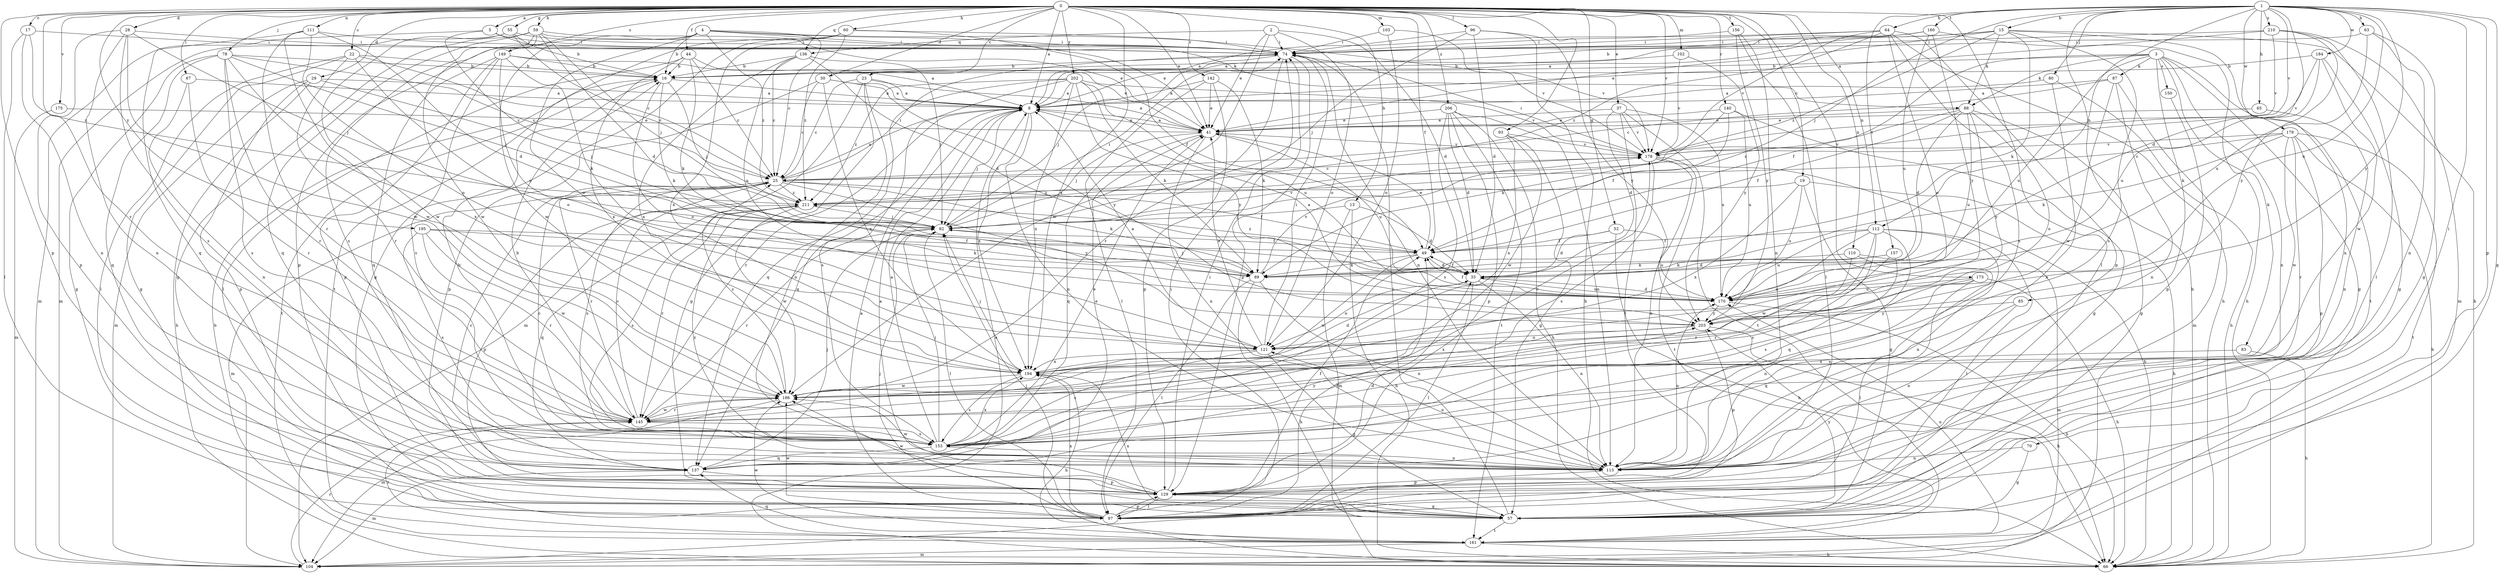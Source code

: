strict digraph  {
0;
1;
2;
3;
4;
5;
8;
13;
15;
16;
17;
19;
22;
23;
25;
28;
29;
30;
33;
37;
41;
44;
49;
52;
55;
57;
59;
60;
63;
64;
65;
66;
67;
70;
74;
78;
80;
82;
83;
85;
87;
88;
89;
93;
96;
97;
102;
103;
104;
110;
111;
112;
113;
121;
129;
136;
137;
140;
142;
145;
149;
150;
153;
156;
157;
160;
161;
170;
173;
175;
178;
179;
184;
186;
194;
195;
202;
203;
206;
210;
211;
0 -> 5  [label=a];
0 -> 8  [label=a];
0 -> 13  [label=b];
0 -> 17  [label=c];
0 -> 19  [label=c];
0 -> 22  [label=c];
0 -> 23  [label=c];
0 -> 28  [label=d];
0 -> 29  [label=d];
0 -> 30  [label=d];
0 -> 37  [label=e];
0 -> 41  [label=e];
0 -> 44  [label=f];
0 -> 49  [label=f];
0 -> 52  [label=g];
0 -> 55  [label=g];
0 -> 59  [label=h];
0 -> 60  [label=h];
0 -> 67  [label=i];
0 -> 78  [label=j];
0 -> 93  [label=l];
0 -> 96  [label=l];
0 -> 97  [label=l];
0 -> 102  [label=m];
0 -> 103  [label=m];
0 -> 110  [label=n];
0 -> 111  [label=n];
0 -> 112  [label=n];
0 -> 129  [label=p];
0 -> 136  [label=q];
0 -> 140  [label=r];
0 -> 142  [label=r];
0 -> 145  [label=r];
0 -> 149  [label=s];
0 -> 156  [label=t];
0 -> 173  [label=v];
0 -> 175  [label=v];
0 -> 178  [label=v];
0 -> 194  [label=x];
0 -> 195  [label=y];
0 -> 202  [label=y];
0 -> 206  [label=z];
1 -> 15  [label=b];
1 -> 33  [label=d];
1 -> 57  [label=g];
1 -> 63  [label=h];
1 -> 64  [label=h];
1 -> 65  [label=h];
1 -> 66  [label=h];
1 -> 70  [label=i];
1 -> 80  [label=j];
1 -> 82  [label=j];
1 -> 112  [label=n];
1 -> 129  [label=p];
1 -> 157  [label=t];
1 -> 160  [label=t];
1 -> 170  [label=u];
1 -> 178  [label=v];
1 -> 179  [label=w];
1 -> 184  [label=w];
1 -> 203  [label=y];
1 -> 210  [label=z];
2 -> 33  [label=d];
2 -> 41  [label=e];
2 -> 74  [label=i];
2 -> 121  [label=o];
2 -> 136  [label=q];
2 -> 186  [label=w];
3 -> 16  [label=b];
3 -> 49  [label=f];
3 -> 57  [label=g];
3 -> 83  [label=k];
3 -> 85  [label=k];
3 -> 87  [label=k];
3 -> 88  [label=k];
3 -> 113  [label=n];
3 -> 150  [label=s];
3 -> 161  [label=t];
3 -> 170  [label=u];
4 -> 16  [label=b];
4 -> 25  [label=c];
4 -> 41  [label=e];
4 -> 74  [label=i];
4 -> 121  [label=o];
4 -> 129  [label=p];
4 -> 178  [label=v];
4 -> 186  [label=w];
4 -> 211  [label=z];
5 -> 74  [label=i];
5 -> 88  [label=k];
5 -> 104  [label=m];
5 -> 211  [label=z];
8 -> 41  [label=e];
8 -> 82  [label=j];
8 -> 113  [label=n];
8 -> 137  [label=q];
8 -> 145  [label=r];
8 -> 194  [label=x];
13 -> 33  [label=d];
13 -> 66  [label=h];
13 -> 82  [label=j];
13 -> 104  [label=m];
15 -> 8  [label=a];
15 -> 41  [label=e];
15 -> 66  [label=h];
15 -> 74  [label=i];
15 -> 88  [label=k];
15 -> 89  [label=k];
15 -> 113  [label=n];
15 -> 153  [label=s];
15 -> 211  [label=z];
16 -> 8  [label=a];
16 -> 82  [label=j];
16 -> 89  [label=k];
16 -> 121  [label=o];
16 -> 161  [label=t];
17 -> 74  [label=i];
17 -> 97  [label=l];
17 -> 113  [label=n];
17 -> 211  [label=z];
19 -> 57  [label=g];
19 -> 66  [label=h];
19 -> 170  [label=u];
19 -> 194  [label=x];
19 -> 211  [label=z];
22 -> 16  [label=b];
22 -> 25  [label=c];
22 -> 57  [label=g];
22 -> 97  [label=l];
22 -> 121  [label=o];
22 -> 145  [label=r];
23 -> 8  [label=a];
23 -> 25  [label=c];
23 -> 41  [label=e];
23 -> 57  [label=g];
23 -> 104  [label=m];
23 -> 113  [label=n];
25 -> 8  [label=a];
25 -> 49  [label=f];
25 -> 74  [label=i];
25 -> 89  [label=k];
25 -> 104  [label=m];
25 -> 145  [label=r];
25 -> 153  [label=s];
25 -> 203  [label=y];
25 -> 211  [label=z];
28 -> 74  [label=i];
28 -> 82  [label=j];
28 -> 113  [label=n];
28 -> 129  [label=p];
28 -> 153  [label=s];
28 -> 186  [label=w];
29 -> 8  [label=a];
29 -> 66  [label=h];
29 -> 82  [label=j];
29 -> 104  [label=m];
29 -> 129  [label=p];
30 -> 8  [label=a];
30 -> 25  [label=c];
30 -> 129  [label=p];
30 -> 194  [label=x];
30 -> 203  [label=y];
33 -> 49  [label=f];
33 -> 97  [label=l];
33 -> 113  [label=n];
33 -> 121  [label=o];
33 -> 170  [label=u];
37 -> 33  [label=d];
37 -> 41  [label=e];
37 -> 97  [label=l];
37 -> 161  [label=t];
37 -> 170  [label=u];
37 -> 178  [label=v];
41 -> 8  [label=a];
41 -> 82  [label=j];
41 -> 113  [label=n];
41 -> 137  [label=q];
41 -> 170  [label=u];
41 -> 178  [label=v];
44 -> 16  [label=b];
44 -> 25  [label=c];
44 -> 41  [label=e];
44 -> 89  [label=k];
44 -> 97  [label=l];
44 -> 194  [label=x];
49 -> 33  [label=d];
49 -> 41  [label=e];
49 -> 89  [label=k];
49 -> 186  [label=w];
49 -> 211  [label=z];
52 -> 33  [label=d];
52 -> 49  [label=f];
52 -> 66  [label=h];
52 -> 170  [label=u];
55 -> 16  [label=b];
55 -> 25  [label=c];
55 -> 74  [label=i];
55 -> 104  [label=m];
55 -> 186  [label=w];
57 -> 74  [label=i];
57 -> 161  [label=t];
57 -> 194  [label=x];
57 -> 203  [label=y];
59 -> 33  [label=d];
59 -> 41  [label=e];
59 -> 57  [label=g];
59 -> 74  [label=i];
59 -> 82  [label=j];
59 -> 137  [label=q];
59 -> 153  [label=s];
59 -> 186  [label=w];
60 -> 49  [label=f];
60 -> 57  [label=g];
60 -> 74  [label=i];
60 -> 161  [label=t];
60 -> 194  [label=x];
60 -> 211  [label=z];
63 -> 57  [label=g];
63 -> 74  [label=i];
63 -> 113  [label=n];
63 -> 170  [label=u];
64 -> 8  [label=a];
64 -> 66  [label=h];
64 -> 74  [label=i];
64 -> 121  [label=o];
64 -> 129  [label=p];
64 -> 153  [label=s];
64 -> 178  [label=v];
64 -> 211  [label=z];
65 -> 41  [label=e];
65 -> 113  [label=n];
66 -> 8  [label=a];
66 -> 16  [label=b];
67 -> 8  [label=a];
67 -> 113  [label=n];
67 -> 145  [label=r];
70 -> 57  [label=g];
70 -> 113  [label=n];
74 -> 16  [label=b];
74 -> 82  [label=j];
74 -> 113  [label=n];
74 -> 129  [label=p];
74 -> 145  [label=r];
78 -> 16  [label=b];
78 -> 25  [label=c];
78 -> 57  [label=g];
78 -> 82  [label=j];
78 -> 137  [label=q];
78 -> 145  [label=r];
78 -> 153  [label=s];
78 -> 194  [label=x];
80 -> 8  [label=a];
80 -> 66  [label=h];
80 -> 113  [label=n];
82 -> 49  [label=f];
82 -> 74  [label=i];
82 -> 97  [label=l];
82 -> 145  [label=r];
82 -> 178  [label=v];
83 -> 66  [label=h];
83 -> 194  [label=x];
85 -> 113  [label=n];
85 -> 137  [label=q];
85 -> 203  [label=y];
87 -> 8  [label=a];
87 -> 25  [label=c];
87 -> 104  [label=m];
87 -> 113  [label=n];
87 -> 186  [label=w];
88 -> 33  [label=d];
88 -> 41  [label=e];
88 -> 49  [label=f];
88 -> 57  [label=g];
88 -> 121  [label=o];
88 -> 170  [label=u];
88 -> 203  [label=y];
88 -> 211  [label=z];
89 -> 66  [label=h];
89 -> 82  [label=j];
89 -> 97  [label=l];
89 -> 113  [label=n];
89 -> 178  [label=v];
93 -> 57  [label=g];
93 -> 178  [label=v];
93 -> 186  [label=w];
93 -> 194  [label=x];
96 -> 33  [label=d];
96 -> 66  [label=h];
96 -> 74  [label=i];
96 -> 82  [label=j];
96 -> 203  [label=y];
97 -> 8  [label=a];
97 -> 49  [label=f];
97 -> 74  [label=i];
97 -> 82  [label=j];
97 -> 129  [label=p];
97 -> 186  [label=w];
97 -> 194  [label=x];
102 -> 16  [label=b];
102 -> 178  [label=v];
102 -> 203  [label=y];
103 -> 74  [label=i];
103 -> 121  [label=o];
103 -> 178  [label=v];
104 -> 145  [label=r];
110 -> 89  [label=k];
110 -> 104  [label=m];
110 -> 113  [label=n];
110 -> 145  [label=r];
111 -> 33  [label=d];
111 -> 74  [label=i];
111 -> 121  [label=o];
111 -> 137  [label=q];
111 -> 145  [label=r];
111 -> 186  [label=w];
112 -> 49  [label=f];
112 -> 97  [label=l];
112 -> 113  [label=n];
112 -> 121  [label=o];
112 -> 137  [label=q];
112 -> 153  [label=s];
112 -> 170  [label=u];
112 -> 186  [label=w];
113 -> 121  [label=o];
113 -> 129  [label=p];
113 -> 170  [label=u];
113 -> 186  [label=w];
113 -> 211  [label=z];
121 -> 8  [label=a];
121 -> 41  [label=e];
121 -> 57  [label=g];
121 -> 74  [label=i];
121 -> 153  [label=s];
121 -> 194  [label=x];
129 -> 8  [label=a];
129 -> 33  [label=d];
129 -> 49  [label=f];
129 -> 57  [label=g];
129 -> 74  [label=i];
129 -> 97  [label=l];
129 -> 186  [label=w];
136 -> 16  [label=b];
136 -> 25  [label=c];
136 -> 33  [label=d];
136 -> 82  [label=j];
136 -> 170  [label=u];
136 -> 194  [label=x];
137 -> 25  [label=c];
137 -> 41  [label=e];
137 -> 82  [label=j];
137 -> 104  [label=m];
137 -> 129  [label=p];
140 -> 41  [label=e];
140 -> 49  [label=f];
140 -> 57  [label=g];
140 -> 89  [label=k];
140 -> 170  [label=u];
142 -> 8  [label=a];
142 -> 41  [label=e];
142 -> 89  [label=k];
142 -> 97  [label=l];
142 -> 129  [label=p];
145 -> 16  [label=b];
145 -> 25  [label=c];
145 -> 153  [label=s];
145 -> 178  [label=v];
145 -> 186  [label=w];
149 -> 8  [label=a];
149 -> 16  [label=b];
149 -> 89  [label=k];
149 -> 129  [label=p];
149 -> 137  [label=q];
149 -> 153  [label=s];
149 -> 170  [label=u];
150 -> 129  [label=p];
153 -> 8  [label=a];
153 -> 16  [label=b];
153 -> 25  [label=c];
153 -> 41  [label=e];
153 -> 82  [label=j];
153 -> 113  [label=n];
153 -> 137  [label=q];
153 -> 194  [label=x];
153 -> 203  [label=y];
156 -> 74  [label=i];
156 -> 97  [label=l];
156 -> 113  [label=n];
156 -> 203  [label=y];
157 -> 33  [label=d];
157 -> 89  [label=k];
157 -> 145  [label=r];
157 -> 153  [label=s];
160 -> 8  [label=a];
160 -> 16  [label=b];
160 -> 66  [label=h];
160 -> 74  [label=i];
160 -> 170  [label=u];
160 -> 203  [label=y];
161 -> 66  [label=h];
161 -> 82  [label=j];
161 -> 104  [label=m];
161 -> 137  [label=q];
161 -> 145  [label=r];
161 -> 170  [label=u];
161 -> 186  [label=w];
170 -> 8  [label=a];
170 -> 33  [label=d];
170 -> 49  [label=f];
170 -> 66  [label=h];
170 -> 203  [label=y];
173 -> 66  [label=h];
173 -> 97  [label=l];
173 -> 113  [label=n];
173 -> 153  [label=s];
173 -> 170  [label=u];
175 -> 41  [label=e];
175 -> 104  [label=m];
178 -> 25  [label=c];
178 -> 66  [label=h];
178 -> 74  [label=i];
178 -> 113  [label=n];
178 -> 153  [label=s];
178 -> 161  [label=t];
179 -> 25  [label=c];
179 -> 66  [label=h];
179 -> 89  [label=k];
179 -> 129  [label=p];
179 -> 145  [label=r];
179 -> 161  [label=t];
179 -> 178  [label=v];
179 -> 186  [label=w];
184 -> 16  [label=b];
184 -> 57  [label=g];
184 -> 170  [label=u];
184 -> 178  [label=v];
184 -> 186  [label=w];
186 -> 25  [label=c];
186 -> 104  [label=m];
186 -> 145  [label=r];
194 -> 33  [label=d];
194 -> 66  [label=h];
194 -> 82  [label=j];
194 -> 153  [label=s];
194 -> 186  [label=w];
195 -> 49  [label=f];
195 -> 89  [label=k];
195 -> 145  [label=r];
195 -> 153  [label=s];
195 -> 186  [label=w];
202 -> 8  [label=a];
202 -> 89  [label=k];
202 -> 137  [label=q];
202 -> 153  [label=s];
202 -> 170  [label=u];
202 -> 178  [label=v];
202 -> 194  [label=x];
202 -> 203  [label=y];
202 -> 211  [label=z];
203 -> 66  [label=h];
203 -> 121  [label=o];
203 -> 129  [label=p];
203 -> 194  [label=x];
206 -> 33  [label=d];
206 -> 41  [label=e];
206 -> 66  [label=h];
206 -> 113  [label=n];
206 -> 129  [label=p];
206 -> 153  [label=s];
206 -> 161  [label=t];
210 -> 8  [label=a];
210 -> 74  [label=i];
210 -> 97  [label=l];
210 -> 104  [label=m];
210 -> 178  [label=v];
210 -> 203  [label=y];
211 -> 82  [label=j];
211 -> 129  [label=p];
211 -> 137  [label=q];
211 -> 145  [label=r];
211 -> 153  [label=s];
211 -> 186  [label=w];
}

